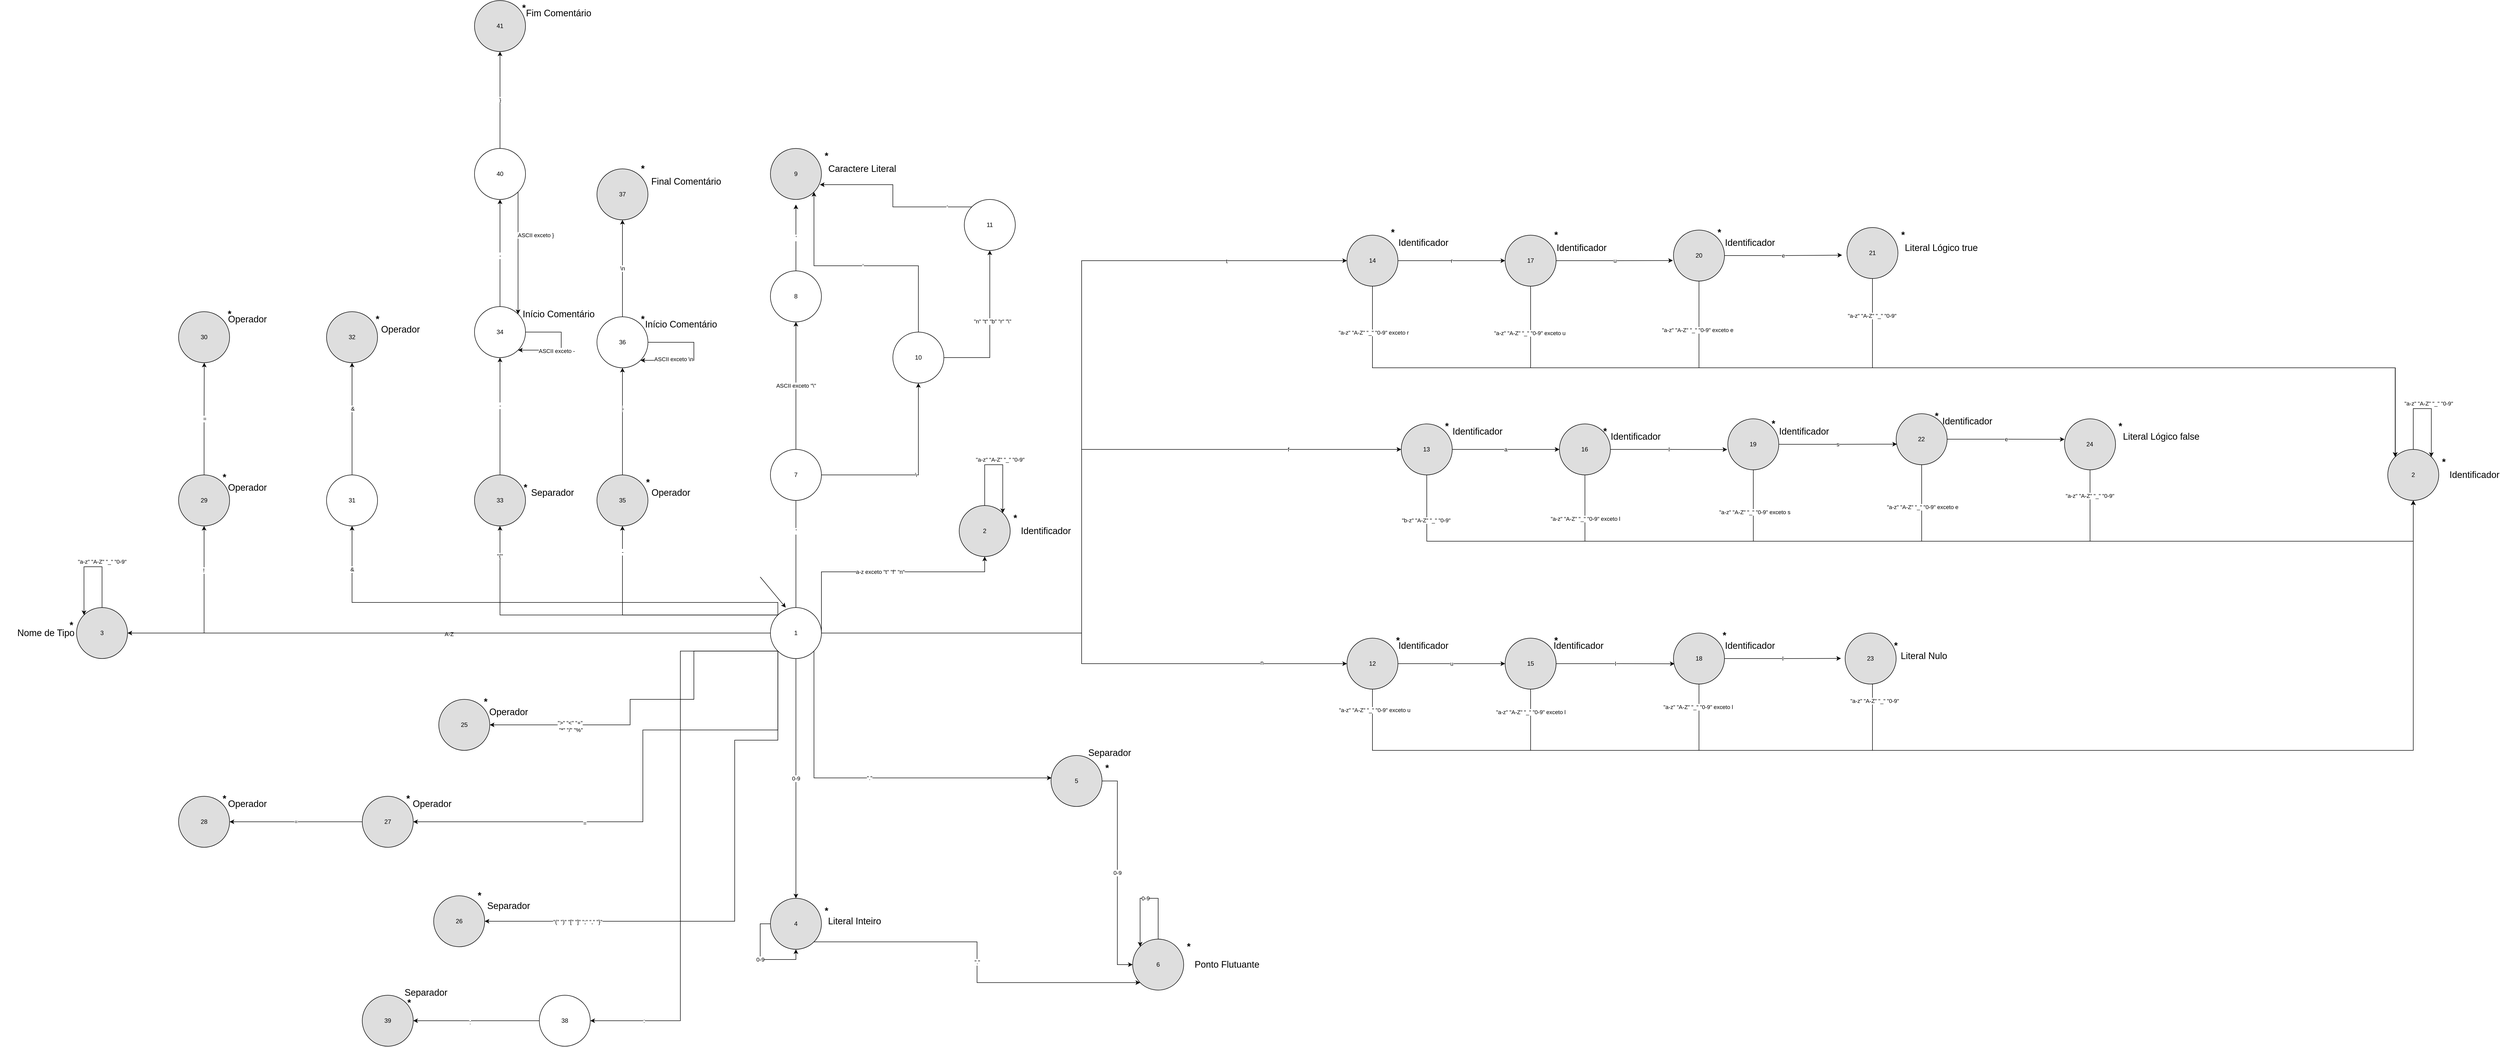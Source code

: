 <mxfile version="18.1.1" type="device"><diagram id="IzSa7ZvdGphUcmSQ-ACy" name="Page-1"><mxGraphModel dx="3081" dy="1656" grid="1" gridSize="10" guides="1" tooltips="1" connect="1" arrows="1" fold="1" page="1" pageScale="1" pageWidth="827" pageHeight="1169" math="0" shadow="0"><root><mxCell id="0"/><mxCell id="1" parent="0"/><mxCell id="1BoEaXsd78EszNBaqgI0-5" value="a-z exceto &quot;t&quot; &quot;f&quot; &quot;n&quot;" style="edgeStyle=orthogonalEdgeStyle;rounded=0;orthogonalLoop=1;jettySize=auto;html=1;exitX=1;exitY=0.5;exitDx=0;exitDy=0;" parent="1" source="1BoEaXsd78EszNBaqgI0-1" target="1BoEaXsd78EszNBaqgI0-3" edge="1"><mxGeometry relative="1" as="geometry"><Array as="points"><mxPoint x="200" y="-20"/><mxPoint x="520" y="-20"/></Array></mxGeometry></mxCell><mxCell id="1BoEaXsd78EszNBaqgI0-10" value="&lt;font style=&quot;font-size: 11px;&quot;&gt;A-Z&lt;/font&gt;" style="edgeStyle=orthogonalEdgeStyle;rounded=0;orthogonalLoop=1;jettySize=auto;html=1;exitX=0;exitY=0.5;exitDx=0;exitDy=0;entryX=1;entryY=0.5;entryDx=0;entryDy=0;fontSize=18;" parent="1" source="1BoEaXsd78EszNBaqgI0-1" target="1BoEaXsd78EszNBaqgI0-9" edge="1"><mxGeometry relative="1" as="geometry"/></mxCell><mxCell id="1BoEaXsd78EszNBaqgI0-17" value="0-9" style="edgeStyle=orthogonalEdgeStyle;rounded=0;orthogonalLoop=1;jettySize=auto;html=1;exitX=0.5;exitY=1;exitDx=0;exitDy=0;entryX=0.5;entryY=0;entryDx=0;entryDy=0;fontSize=11;" parent="1" source="1BoEaXsd78EszNBaqgI0-1" target="1BoEaXsd78EszNBaqgI0-16" edge="1"><mxGeometry relative="1" as="geometry"/></mxCell><mxCell id="1BoEaXsd78EszNBaqgI0-25" value="&quot;.&quot;" style="edgeStyle=orthogonalEdgeStyle;rounded=0;orthogonalLoop=1;jettySize=auto;html=1;exitX=1;exitY=1;exitDx=0;exitDy=0;entryX=0.01;entryY=0.44;entryDx=0;entryDy=0;entryPerimeter=0;fontSize=11;" parent="1" source="1BoEaXsd78EszNBaqgI0-1" target="1BoEaXsd78EszNBaqgI0-22" edge="1"><mxGeometry relative="1" as="geometry"><Array as="points"><mxPoint x="185" y="384"/></Array></mxGeometry></mxCell><mxCell id="1BoEaXsd78EszNBaqgI0-29" value="'" style="edgeStyle=orthogonalEdgeStyle;rounded=0;orthogonalLoop=1;jettySize=auto;html=1;exitX=0.5;exitY=0;exitDx=0;exitDy=0;fontSize=11;" parent="1" source="1BoEaXsd78EszNBaqgI0-1" edge="1"><mxGeometry relative="1" as="geometry"><mxPoint x="150" y="-250" as="targetPoint"/></mxGeometry></mxCell><mxCell id="1BoEaXsd78EszNBaqgI0-57" style="edgeStyle=orthogonalEdgeStyle;rounded=0;orthogonalLoop=1;jettySize=auto;html=1;exitX=1;exitY=0.5;exitDx=0;exitDy=0;entryX=0;entryY=0.5;entryDx=0;entryDy=0;fontSize=11;" parent="1" source="1BoEaXsd78EszNBaqgI0-1" target="1BoEaXsd78EszNBaqgI0-56" edge="1"><mxGeometry relative="1" as="geometry"><Array as="points"><mxPoint x="710" y="100"/><mxPoint x="710" y="-630"/></Array></mxGeometry></mxCell><mxCell id="1BoEaXsd78EszNBaqgI0-63" value="t" style="edgeLabel;html=1;align=center;verticalAlign=middle;resizable=0;points=[];fontSize=11;" parent="1BoEaXsd78EszNBaqgI0-57" vertex="1" connectable="0"><mxGeometry x="0.731" y="-1" relative="1" as="geometry"><mxPoint as="offset"/></mxGeometry></mxCell><mxCell id="1BoEaXsd78EszNBaqgI0-61" style="edgeStyle=orthogonalEdgeStyle;rounded=0;orthogonalLoop=1;jettySize=auto;html=1;exitX=1;exitY=0.5;exitDx=0;exitDy=0;entryX=0;entryY=0.5;entryDx=0;entryDy=0;fontSize=11;" parent="1" source="1BoEaXsd78EszNBaqgI0-1" target="1BoEaXsd78EszNBaqgI0-59" edge="1"><mxGeometry relative="1" as="geometry"><Array as="points"><mxPoint x="710" y="100"/><mxPoint x="710" y="-260"/></Array></mxGeometry></mxCell><mxCell id="1BoEaXsd78EszNBaqgI0-64" value="f" style="edgeLabel;html=1;align=center;verticalAlign=middle;resizable=0;points=[];fontSize=11;" parent="1BoEaXsd78EszNBaqgI0-61" vertex="1" connectable="0"><mxGeometry x="0.704" relative="1" as="geometry"><mxPoint as="offset"/></mxGeometry></mxCell><mxCell id="1BoEaXsd78EszNBaqgI0-62" style="edgeStyle=orthogonalEdgeStyle;rounded=0;orthogonalLoop=1;jettySize=auto;html=1;exitX=1;exitY=0.5;exitDx=0;exitDy=0;entryX=0;entryY=0.5;entryDx=0;entryDy=0;fontSize=11;" parent="1" source="1BoEaXsd78EszNBaqgI0-1" target="1BoEaXsd78EszNBaqgI0-60" edge="1"><mxGeometry relative="1" as="geometry"><Array as="points"><mxPoint x="710" y="100"/><mxPoint x="710" y="160"/></Array></mxGeometry></mxCell><mxCell id="1BoEaXsd78EszNBaqgI0-65" value="n" style="edgeLabel;html=1;align=center;verticalAlign=middle;resizable=0;points=[];fontSize=11;" parent="1BoEaXsd78EszNBaqgI0-62" vertex="1" connectable="0"><mxGeometry x="0.694" y="2" relative="1" as="geometry"><mxPoint as="offset"/></mxGeometry></mxCell><mxCell id="1BoEaXsd78EszNBaqgI0-187" style="edgeStyle=orthogonalEdgeStyle;rounded=0;orthogonalLoop=1;jettySize=auto;html=1;exitX=0;exitY=1;exitDx=0;exitDy=0;entryX=1;entryY=0.5;entryDx=0;entryDy=0;fontSize=11;" parent="1" source="1BoEaXsd78EszNBaqgI0-1" target="1BoEaXsd78EszNBaqgI0-181" edge="1"><mxGeometry relative="1" as="geometry"><Array as="points"><mxPoint x="-50" y="135"/><mxPoint x="-50" y="230"/><mxPoint x="-175" y="230"/><mxPoint x="-175" y="280"/></Array></mxGeometry></mxCell><mxCell id="1BoEaXsd78EszNBaqgI0-192" value="&lt;div&gt;&quot;&amp;gt;&quot; &quot;&amp;lt;&quot; &quot;+&quot;&lt;/div&gt;&lt;div&gt;&amp;nbsp;&quot;*&quot; &quot;/&quot; &quot;%&quot;&lt;/div&gt;" style="edgeLabel;html=1;align=center;verticalAlign=middle;resizable=0;points=[];fontSize=11;" parent="1BoEaXsd78EszNBaqgI0-187" vertex="1" connectable="0"><mxGeometry x="0.558" y="3" relative="1" as="geometry"><mxPoint as="offset"/></mxGeometry></mxCell><mxCell id="1BoEaXsd78EszNBaqgI0-188" style="edgeStyle=orthogonalEdgeStyle;rounded=0;orthogonalLoop=1;jettySize=auto;html=1;exitX=0;exitY=1;exitDx=0;exitDy=0;entryX=1;entryY=0.5;entryDx=0;entryDy=0;fontSize=11;" parent="1" source="1BoEaXsd78EszNBaqgI0-1" target="1BoEaXsd78EszNBaqgI0-186" edge="1"><mxGeometry relative="1" as="geometry"><Array as="points"><mxPoint x="115" y="310"/><mxPoint x="30" y="310"/><mxPoint x="30" y="665"/></Array></mxGeometry></mxCell><mxCell id="1BoEaXsd78EszNBaqgI0-189" value="&lt;div&gt;&quot;(&quot; &quot;)&quot; &quot;[&quot; &quot;]&quot; &quot;;&quot; &quot;,&quot; &quot;}&quot;&lt;/div&gt;" style="edgeLabel;html=1;align=center;verticalAlign=middle;resizable=0;points=[];fontSize=11;" parent="1BoEaXsd78EszNBaqgI0-188" vertex="1" connectable="0"><mxGeometry x="0.667" y="1" relative="1" as="geometry"><mxPoint x="-2" as="offset"/></mxGeometry></mxCell><mxCell id="1BoEaXsd78EszNBaqgI0-196" style="edgeStyle=orthogonalEdgeStyle;rounded=0;orthogonalLoop=1;jettySize=auto;html=1;exitX=0;exitY=1;exitDx=0;exitDy=0;entryX=1;entryY=0.5;entryDx=0;entryDy=0;fontSize=11;" parent="1" source="1BoEaXsd78EszNBaqgI0-1" target="1BoEaXsd78EszNBaqgI0-195" edge="1"><mxGeometry relative="1" as="geometry"><Array as="points"><mxPoint x="115" y="290"/><mxPoint x="-150" y="290"/><mxPoint x="-150" y="470"/></Array></mxGeometry></mxCell><mxCell id="1BoEaXsd78EszNBaqgI0-197" value="=" style="edgeLabel;html=1;align=center;verticalAlign=middle;resizable=0;points=[];fontSize=11;" parent="1BoEaXsd78EszNBaqgI0-196" vertex="1" connectable="0"><mxGeometry x="0.359" y="3" relative="1" as="geometry"><mxPoint as="offset"/></mxGeometry></mxCell><mxCell id="1BoEaXsd78EszNBaqgI0-215" style="edgeStyle=orthogonalEdgeStyle;rounded=0;orthogonalLoop=1;jettySize=auto;html=1;exitX=0;exitY=0;exitDx=0;exitDy=0;fontSize=11;" parent="1" source="1BoEaXsd78EszNBaqgI0-1" target="1BoEaXsd78EszNBaqgI0-214" edge="1"><mxGeometry relative="1" as="geometry"><Array as="points"><mxPoint x="115" y="40"/><mxPoint x="-720" y="40"/></Array></mxGeometry></mxCell><mxCell id="1BoEaXsd78EszNBaqgI0-219" value="&amp;amp;" style="edgeLabel;html=1;align=center;verticalAlign=middle;resizable=0;points=[];fontSize=11;" parent="1BoEaXsd78EszNBaqgI0-215" vertex="1" connectable="0"><mxGeometry x="0.831" relative="1" as="geometry"><mxPoint as="offset"/></mxGeometry></mxCell><mxCell id="1BoEaXsd78EszNBaqgI0-217" style="edgeStyle=orthogonalEdgeStyle;rounded=0;orthogonalLoop=1;jettySize=auto;html=1;exitX=0;exitY=0.5;exitDx=0;exitDy=0;entryX=0.5;entryY=1;entryDx=0;entryDy=0;fontSize=11;" parent="1" source="1BoEaXsd78EszNBaqgI0-1" target="1BoEaXsd78EszNBaqgI0-205" edge="1"><mxGeometry relative="1" as="geometry"/></mxCell><mxCell id="1BoEaXsd78EszNBaqgI0-218" value="!" style="edgeLabel;html=1;align=center;verticalAlign=middle;resizable=0;points=[];fontSize=11;" parent="1BoEaXsd78EszNBaqgI0-217" vertex="1" connectable="0"><mxGeometry x="0.868" y="1" relative="1" as="geometry"><mxPoint as="offset"/></mxGeometry></mxCell><mxCell id="1BoEaXsd78EszNBaqgI0-227" style="edgeStyle=orthogonalEdgeStyle;rounded=0;orthogonalLoop=1;jettySize=auto;html=1;exitX=0;exitY=0;exitDx=0;exitDy=0;entryX=0.5;entryY=1;entryDx=0;entryDy=0;fontSize=11;" parent="1" source="1BoEaXsd78EszNBaqgI0-1" target="1BoEaXsd78EszNBaqgI0-225" edge="1"><mxGeometry relative="1" as="geometry"/></mxCell><mxCell id="1BoEaXsd78EszNBaqgI0-228" value="&quot;{&quot;&amp;nbsp;" style="edgeLabel;html=1;align=center;verticalAlign=middle;resizable=0;points=[];fontSize=11;" parent="1BoEaXsd78EszNBaqgI0-227" vertex="1" connectable="0"><mxGeometry x="0.835" relative="1" as="geometry"><mxPoint x="1" as="offset"/></mxGeometry></mxCell><mxCell id="1BoEaXsd78EszNBaqgI0-238" style="edgeStyle=orthogonalEdgeStyle;rounded=0;orthogonalLoop=1;jettySize=auto;html=1;exitX=0;exitY=0;exitDx=0;exitDy=0;entryX=0.5;entryY=1;entryDx=0;entryDy=0;fontSize=11;" parent="1" source="1BoEaXsd78EszNBaqgI0-1" target="1BoEaXsd78EszNBaqgI0-236" edge="1"><mxGeometry relative="1" as="geometry"/></mxCell><mxCell id="1BoEaXsd78EszNBaqgI0-239" value="-" style="edgeLabel;html=1;align=center;verticalAlign=middle;resizable=0;points=[];fontSize=11;" parent="1BoEaXsd78EszNBaqgI0-238" vertex="1" connectable="0"><mxGeometry x="0.784" y="-1" relative="1" as="geometry"><mxPoint x="-1" y="-1" as="offset"/></mxGeometry></mxCell><mxCell id="tlADPkCro8UYnvpU9jRe-2" style="edgeStyle=orthogonalEdgeStyle;rounded=0;orthogonalLoop=1;jettySize=auto;html=1;exitX=0;exitY=1;exitDx=0;exitDy=0;entryX=1;entryY=0.5;entryDx=0;entryDy=0;" parent="1" source="1BoEaXsd78EszNBaqgI0-1" target="tlADPkCro8UYnvpU9jRe-1" edge="1"><mxGeometry relative="1" as="geometry"/></mxCell><mxCell id="tlADPkCro8UYnvpU9jRe-3" value=":" style="edgeLabel;html=1;align=center;verticalAlign=middle;resizable=0;points=[];" parent="tlADPkCro8UYnvpU9jRe-2" vertex="1" connectable="0"><mxGeometry x="0.808" relative="1" as="geometry"><mxPoint as="offset"/></mxGeometry></mxCell><mxCell id="1BoEaXsd78EszNBaqgI0-1" value="1" style="ellipse;whiteSpace=wrap;html=1;" parent="1" vertex="1"><mxGeometry x="100" y="50" width="100" height="100" as="geometry"/></mxCell><mxCell id="1BoEaXsd78EszNBaqgI0-2" value="" style="endArrow=classic;html=1;rounded=0;" parent="1" edge="1"><mxGeometry width="50" height="50" relative="1" as="geometry"><mxPoint x="80" y="-10" as="sourcePoint"/><mxPoint x="130" y="50" as="targetPoint"/></mxGeometry></mxCell><mxCell id="1BoEaXsd78EszNBaqgI0-6" value="&quot;a-z&quot; &quot;A-Z&quot; &quot;_&quot; &quot;0-9&quot;" style="edgeStyle=orthogonalEdgeStyle;rounded=0;orthogonalLoop=1;jettySize=auto;html=1;exitX=0.5;exitY=0;exitDx=0;exitDy=0;entryX=1;entryY=0;entryDx=0;entryDy=0;" parent="1" source="1BoEaXsd78EszNBaqgI0-3" target="1BoEaXsd78EszNBaqgI0-3" edge="1"><mxGeometry x="0.047" y="10" relative="1" as="geometry"><Array as="points"><mxPoint x="520" y="-230"/><mxPoint x="555" y="-230"/></Array><mxPoint as="offset"/></mxGeometry></mxCell><mxCell id="1BoEaXsd78EszNBaqgI0-3" value="2" style="ellipse;whiteSpace=wrap;html=1;fillColor=#DEDEDE;" parent="1" vertex="1"><mxGeometry x="470" y="-150" width="100" height="100" as="geometry"/></mxCell><mxCell id="1BoEaXsd78EszNBaqgI0-7" value="&lt;b&gt;&lt;font style=&quot;font-size: 18px;&quot;&gt;*&lt;/font&gt;&lt;/b&gt;" style="text;html=1;strokeColor=none;fillColor=none;align=center;verticalAlign=middle;whiteSpace=wrap;rounded=0;" parent="1" vertex="1"><mxGeometry x="550" y="-140" width="60" height="30" as="geometry"/></mxCell><mxCell id="1BoEaXsd78EszNBaqgI0-8" value="Identificador" style="text;html=1;strokeColor=none;fillColor=none;align=center;verticalAlign=middle;whiteSpace=wrap;rounded=0;fontSize=18;" parent="1" vertex="1"><mxGeometry x="610" y="-115" width="60" height="30" as="geometry"/></mxCell><mxCell id="1BoEaXsd78EszNBaqgI0-9" value="3" style="ellipse;whiteSpace=wrap;html=1;fillColor=#DEDEDE;" parent="1" vertex="1"><mxGeometry x="-1260" y="50" width="100" height="100" as="geometry"/></mxCell><mxCell id="1BoEaXsd78EszNBaqgI0-13" value="&quot;a-z&quot; &quot;A-Z&quot; &quot;_&quot; &quot;0-9&quot;" style="edgeStyle=orthogonalEdgeStyle;rounded=0;orthogonalLoop=1;jettySize=auto;html=1;exitX=0.5;exitY=0;exitDx=0;exitDy=0;entryX=0;entryY=0;entryDx=0;entryDy=0;fontSize=11;" parent="1" source="1BoEaXsd78EszNBaqgI0-9" target="1BoEaXsd78EszNBaqgI0-9" edge="1"><mxGeometry x="-0.238" y="-10" relative="1" as="geometry"><Array as="points"><mxPoint x="-1210" y="-30"/><mxPoint x="-1245" y="-30"/></Array><mxPoint as="offset"/></mxGeometry></mxCell><mxCell id="1BoEaXsd78EszNBaqgI0-14" value="&lt;b&gt;&lt;font style=&quot;font-size: 18px;&quot;&gt;*&lt;/font&gt;&lt;/b&gt;" style="text;html=1;strokeColor=none;fillColor=none;align=center;verticalAlign=middle;whiteSpace=wrap;rounded=0;" parent="1" vertex="1"><mxGeometry x="-1300" y="70" width="60" height="30" as="geometry"/></mxCell><mxCell id="1BoEaXsd78EszNBaqgI0-15" value="Nome de Tipo" style="text;html=1;strokeColor=none;fillColor=none;align=center;verticalAlign=middle;whiteSpace=wrap;rounded=0;fontSize=18;" parent="1" vertex="1"><mxGeometry x="-1410" y="80" width="180" height="40" as="geometry"/></mxCell><mxCell id="WsQpAfeXRRCTJmcDUL0W-10" value="&quot;.&quot;" style="edgeStyle=orthogonalEdgeStyle;rounded=0;orthogonalLoop=1;jettySize=auto;html=1;exitX=1;exitY=1;exitDx=0;exitDy=0;entryX=0;entryY=1;entryDx=0;entryDy=0;" edge="1" parent="1" source="1BoEaXsd78EszNBaqgI0-16" target="1BoEaXsd78EszNBaqgI0-26"><mxGeometry relative="1" as="geometry"/></mxCell><mxCell id="1BoEaXsd78EszNBaqgI0-16" value="4" style="ellipse;whiteSpace=wrap;html=1;fillColor=#DEDEDE;" parent="1" vertex="1"><mxGeometry x="100" y="620" width="100" height="100" as="geometry"/></mxCell><mxCell id="1BoEaXsd78EszNBaqgI0-18" value="0-9" style="edgeStyle=orthogonalEdgeStyle;rounded=0;orthogonalLoop=1;jettySize=auto;html=1;exitX=0;exitY=0.5;exitDx=0;exitDy=0;fontSize=11;" parent="1" source="1BoEaXsd78EszNBaqgI0-16" target="1BoEaXsd78EszNBaqgI0-16" edge="1"><mxGeometry relative="1" as="geometry"/></mxCell><mxCell id="1BoEaXsd78EszNBaqgI0-19" value="&lt;b&gt;&lt;font style=&quot;font-size: 18px;&quot;&gt;*&lt;/font&gt;&lt;/b&gt;" style="text;html=1;strokeColor=none;fillColor=none;align=center;verticalAlign=middle;whiteSpace=wrap;rounded=0;" parent="1" vertex="1"><mxGeometry x="180" y="630" width="60" height="30" as="geometry"/></mxCell><mxCell id="1BoEaXsd78EszNBaqgI0-20" value="Literal Inteiro" style="text;html=1;strokeColor=none;fillColor=none;align=center;verticalAlign=middle;whiteSpace=wrap;rounded=0;fontSize=18;" parent="1" vertex="1"><mxGeometry x="190" y="650" width="150" height="30" as="geometry"/></mxCell><mxCell id="1BoEaXsd78EszNBaqgI0-27" value="0-9" style="edgeStyle=orthogonalEdgeStyle;rounded=0;orthogonalLoop=1;jettySize=auto;html=1;exitX=1;exitY=0.5;exitDx=0;exitDy=0;entryX=0;entryY=0.5;entryDx=0;entryDy=0;fontSize=11;" parent="1" source="1BoEaXsd78EszNBaqgI0-22" target="1BoEaXsd78EszNBaqgI0-26" edge="1"><mxGeometry relative="1" as="geometry"/></mxCell><mxCell id="1BoEaXsd78EszNBaqgI0-22" value="5" style="ellipse;whiteSpace=wrap;html=1;fillColor=#dedede;" parent="1" vertex="1"><mxGeometry x="650" y="340" width="100" height="100" as="geometry"/></mxCell><mxCell id="1BoEaXsd78EszNBaqgI0-23" value="Ponto Flutuante" style="text;html=1;strokeColor=none;fillColor=none;align=center;verticalAlign=middle;whiteSpace=wrap;rounded=0;fontSize=18;" parent="1" vertex="1"><mxGeometry x="920" y="734.95" width="150" height="30" as="geometry"/></mxCell><mxCell id="1BoEaXsd78EszNBaqgI0-24" value="&lt;b&gt;&lt;font style=&quot;font-size: 18px;&quot;&gt;*&lt;/font&gt;&lt;/b&gt;" style="text;html=1;strokeColor=none;fillColor=none;align=center;verticalAlign=middle;whiteSpace=wrap;rounded=0;" parent="1" vertex="1"><mxGeometry x="890" y="699.95" width="60" height="30" as="geometry"/></mxCell><mxCell id="1BoEaXsd78EszNBaqgI0-26" value="6" style="ellipse;whiteSpace=wrap;html=1;fillColor=#dedede;" parent="1" vertex="1"><mxGeometry x="810" y="699.95" width="100" height="100" as="geometry"/></mxCell><mxCell id="1BoEaXsd78EszNBaqgI0-28" value="0-9" style="edgeStyle=orthogonalEdgeStyle;rounded=0;orthogonalLoop=1;jettySize=auto;html=1;exitX=0.5;exitY=0;exitDx=0;exitDy=0;entryX=0;entryY=0;entryDx=0;entryDy=0;fontSize=11;" parent="1" source="1BoEaXsd78EszNBaqgI0-26" target="1BoEaXsd78EszNBaqgI0-26" edge="1"><mxGeometry relative="1" as="geometry"><Array as="points"><mxPoint x="860" y="619.95"/><mxPoint x="825" y="619.95"/></Array></mxGeometry></mxCell><mxCell id="1BoEaXsd78EszNBaqgI0-34" value="ASCII exceto &quot;\&quot;" style="edgeStyle=orthogonalEdgeStyle;rounded=0;orthogonalLoop=1;jettySize=auto;html=1;exitX=0.5;exitY=0;exitDx=0;exitDy=0;entryX=0.5;entryY=1;entryDx=0;entryDy=0;fontSize=11;" parent="1" source="1BoEaXsd78EszNBaqgI0-30" target="1BoEaXsd78EszNBaqgI0-33" edge="1"><mxGeometry relative="1" as="geometry"/></mxCell><mxCell id="1BoEaXsd78EszNBaqgI0-43" value="\" style="edgeStyle=orthogonalEdgeStyle;rounded=0;orthogonalLoop=1;jettySize=auto;html=1;exitX=1;exitY=0.5;exitDx=0;exitDy=0;entryX=0.5;entryY=1;entryDx=0;entryDy=0;fontSize=11;" parent="1" source="1BoEaXsd78EszNBaqgI0-30" target="1BoEaXsd78EszNBaqgI0-42" edge="1"><mxGeometry relative="1" as="geometry"/></mxCell><mxCell id="1BoEaXsd78EszNBaqgI0-30" value="7" style="ellipse;whiteSpace=wrap;html=1;" parent="1" vertex="1"><mxGeometry x="100" y="-260" width="100" height="100" as="geometry"/></mxCell><mxCell id="1BoEaXsd78EszNBaqgI0-35" value="'" style="edgeStyle=orthogonalEdgeStyle;rounded=0;orthogonalLoop=1;jettySize=auto;html=1;exitX=0.5;exitY=0;exitDx=0;exitDy=0;fontSize=11;" parent="1" source="1BoEaXsd78EszNBaqgI0-33" edge="1"><mxGeometry relative="1" as="geometry"><mxPoint x="150" y="-740" as="targetPoint"/></mxGeometry></mxCell><mxCell id="1BoEaXsd78EszNBaqgI0-33" value="8" style="ellipse;whiteSpace=wrap;html=1;" parent="1" vertex="1"><mxGeometry x="100" y="-610" width="100" height="100" as="geometry"/></mxCell><mxCell id="1BoEaXsd78EszNBaqgI0-36" value="9" style="ellipse;whiteSpace=wrap;html=1;fillColor=#dedede;" parent="1" vertex="1"><mxGeometry x="100" y="-850" width="100" height="100" as="geometry"/></mxCell><mxCell id="1BoEaXsd78EszNBaqgI0-39" value="Caractere Literal" style="text;html=1;strokeColor=none;fillColor=none;align=center;verticalAlign=middle;whiteSpace=wrap;rounded=0;fontSize=18;" parent="1" vertex="1"><mxGeometry x="190" y="-830" width="180" height="40" as="geometry"/></mxCell><mxCell id="1BoEaXsd78EszNBaqgI0-40" value="&lt;b&gt;&lt;font style=&quot;font-size: 18px;&quot;&gt;*&lt;/font&gt;&lt;/b&gt;" style="text;html=1;strokeColor=none;fillColor=none;align=center;verticalAlign=middle;whiteSpace=wrap;rounded=0;" parent="1" vertex="1"><mxGeometry x="180" y="-850" width="60" height="30" as="geometry"/></mxCell><mxCell id="1BoEaXsd78EszNBaqgI0-44" value="'" style="edgeStyle=orthogonalEdgeStyle;rounded=0;orthogonalLoop=1;jettySize=auto;html=1;exitX=0.5;exitY=0;exitDx=0;exitDy=0;entryX=1;entryY=1;entryDx=0;entryDy=0;fontSize=11;" parent="1" source="1BoEaXsd78EszNBaqgI0-42" target="1BoEaXsd78EszNBaqgI0-36" edge="1"><mxGeometry relative="1" as="geometry"/></mxCell><mxCell id="1BoEaXsd78EszNBaqgI0-49" style="edgeStyle=orthogonalEdgeStyle;rounded=0;orthogonalLoop=1;jettySize=auto;html=1;exitX=1;exitY=0.5;exitDx=0;exitDy=0;entryX=0.5;entryY=1;entryDx=0;entryDy=0;fontSize=11;" parent="1" source="1BoEaXsd78EszNBaqgI0-42" target="1BoEaXsd78EszNBaqgI0-48" edge="1"><mxGeometry relative="1" as="geometry"/></mxCell><mxCell id="1BoEaXsd78EszNBaqgI0-50" value="&quot;n&quot; &quot;t&quot; &quot;b&quot; &quot;r&quot; &quot;\&quot;" style="edgeLabel;html=1;align=center;verticalAlign=middle;resizable=0;points=[];fontSize=11;" parent="1BoEaXsd78EszNBaqgI0-49" vertex="1" connectable="0"><mxGeometry x="0.073" y="-5" relative="1" as="geometry"><mxPoint as="offset"/></mxGeometry></mxCell><mxCell id="1BoEaXsd78EszNBaqgI0-42" value="10" style="ellipse;whiteSpace=wrap;html=1;" parent="1" vertex="1"><mxGeometry x="340" y="-490" width="100" height="100" as="geometry"/></mxCell><mxCell id="1BoEaXsd78EszNBaqgI0-51" style="edgeStyle=orthogonalEdgeStyle;rounded=0;orthogonalLoop=1;jettySize=auto;html=1;exitX=0;exitY=0;exitDx=0;exitDy=0;entryX=0.97;entryY=0.71;entryDx=0;entryDy=0;entryPerimeter=0;fontSize=11;" parent="1" source="1BoEaXsd78EszNBaqgI0-48" target="1BoEaXsd78EszNBaqgI0-36" edge="1"><mxGeometry relative="1" as="geometry"/></mxCell><mxCell id="1BoEaXsd78EszNBaqgI0-55" value="'" style="edgeLabel;html=1;align=center;verticalAlign=middle;resizable=0;points=[];fontSize=11;" parent="1BoEaXsd78EszNBaqgI0-51" vertex="1" connectable="0"><mxGeometry x="-0.715" relative="1" as="geometry"><mxPoint as="offset"/></mxGeometry></mxCell><mxCell id="1BoEaXsd78EszNBaqgI0-48" value="11" style="ellipse;whiteSpace=wrap;html=1;" parent="1" vertex="1"><mxGeometry x="480" y="-750" width="100" height="100" as="geometry"/></mxCell><mxCell id="1BoEaXsd78EszNBaqgI0-133" value="r" style="edgeStyle=orthogonalEdgeStyle;rounded=0;orthogonalLoop=1;jettySize=auto;html=1;exitX=1;exitY=0.5;exitDx=0;exitDy=0;entryX=0;entryY=0.5;entryDx=0;entryDy=0;fontSize=11;" parent="1" source="1BoEaXsd78EszNBaqgI0-56" target="1BoEaXsd78EszNBaqgI0-106" edge="1"><mxGeometry relative="1" as="geometry"/></mxCell><mxCell id="1BoEaXsd78EszNBaqgI0-152" style="edgeStyle=orthogonalEdgeStyle;rounded=0;orthogonalLoop=1;jettySize=auto;html=1;exitX=0.5;exitY=1;exitDx=0;exitDy=0;entryX=0;entryY=0;entryDx=0;entryDy=0;fontSize=11;" parent="1" source="1BoEaXsd78EszNBaqgI0-56" target="1BoEaXsd78EszNBaqgI0-149" edge="1"><mxGeometry relative="1" as="geometry"/></mxCell><mxCell id="1BoEaXsd78EszNBaqgI0-167" value="&quot;a-z&quot; &quot;A-Z&quot; &quot;_&quot; &quot;0-9&quot; exceto r" style="edgeLabel;html=1;align=center;verticalAlign=middle;resizable=0;points=[];fontSize=11;" parent="1BoEaXsd78EszNBaqgI0-152" vertex="1" connectable="0"><mxGeometry x="-0.922" y="2" relative="1" as="geometry"><mxPoint as="offset"/></mxGeometry></mxCell><mxCell id="1BoEaXsd78EszNBaqgI0-56" value="14" style="ellipse;whiteSpace=wrap;html=1;fillColor=#dedede;" parent="1" vertex="1"><mxGeometry x="1230" y="-680" width="100" height="100" as="geometry"/></mxCell><mxCell id="1BoEaXsd78EszNBaqgI0-136" value="a" style="edgeStyle=orthogonalEdgeStyle;rounded=0;orthogonalLoop=1;jettySize=auto;html=1;exitX=1;exitY=0.5;exitDx=0;exitDy=0;entryX=0;entryY=0.5;entryDx=0;entryDy=0;fontSize=11;" parent="1" source="1BoEaXsd78EszNBaqgI0-59" target="1BoEaXsd78EszNBaqgI0-107" edge="1"><mxGeometry relative="1" as="geometry"/></mxCell><mxCell id="1BoEaXsd78EszNBaqgI0-156" style="edgeStyle=orthogonalEdgeStyle;rounded=0;orthogonalLoop=1;jettySize=auto;html=1;exitX=0.5;exitY=1;exitDx=0;exitDy=0;entryX=0.5;entryY=1;entryDx=0;entryDy=0;fontSize=11;" parent="1" source="1BoEaXsd78EszNBaqgI0-59" target="1BoEaXsd78EszNBaqgI0-149" edge="1"><mxGeometry relative="1" as="geometry"><Array as="points"><mxPoint x="1387" y="-80"/><mxPoint x="3320" y="-80"/></Array></mxGeometry></mxCell><mxCell id="1BoEaXsd78EszNBaqgI0-162" value="&quot;b-z&quot; &quot;A-Z&quot; &quot;_&quot; &quot;0-9&quot;" style="edgeLabel;html=1;align=center;verticalAlign=middle;resizable=0;points=[];fontSize=11;" parent="1BoEaXsd78EszNBaqgI0-156" vertex="1" connectable="0"><mxGeometry x="-0.917" y="-2" relative="1" as="geometry"><mxPoint as="offset"/></mxGeometry></mxCell><mxCell id="1BoEaXsd78EszNBaqgI0-59" value="13" style="ellipse;whiteSpace=wrap;html=1;fillColor=#dedede;" parent="1" vertex="1"><mxGeometry x="1336.45" y="-310" width="100" height="100" as="geometry"/></mxCell><mxCell id="1BoEaXsd78EszNBaqgI0-143" value="u" style="edgeStyle=orthogonalEdgeStyle;rounded=0;orthogonalLoop=1;jettySize=auto;html=1;exitX=1;exitY=0.5;exitDx=0;exitDy=0;entryX=0;entryY=0.5;entryDx=0;entryDy=0;fontSize=11;" parent="1" source="1BoEaXsd78EszNBaqgI0-60" target="1BoEaXsd78EszNBaqgI0-108" edge="1"><mxGeometry relative="1" as="geometry"/></mxCell><mxCell id="1BoEaXsd78EszNBaqgI0-176" style="edgeStyle=orthogonalEdgeStyle;rounded=0;orthogonalLoop=1;jettySize=auto;html=1;exitX=0.5;exitY=1;exitDx=0;exitDy=0;entryX=0.5;entryY=1;entryDx=0;entryDy=0;fontSize=11;" parent="1" source="1BoEaXsd78EszNBaqgI0-60" target="1BoEaXsd78EszNBaqgI0-149" edge="1"><mxGeometry relative="1" as="geometry"><Array as="points"><mxPoint x="1280" y="330"/><mxPoint x="3320" y="330"/></Array></mxGeometry></mxCell><mxCell id="1BoEaXsd78EszNBaqgI0-177" value="&quot;a-z&quot; &quot;A-Z&quot; &quot;_&quot; &quot;0-9&quot; exceto u" style="edgeLabel;html=1;align=center;verticalAlign=middle;resizable=0;points=[];fontSize=11;" parent="1BoEaXsd78EszNBaqgI0-176" vertex="1" connectable="0"><mxGeometry x="-0.969" y="4" relative="1" as="geometry"><mxPoint as="offset"/></mxGeometry></mxCell><mxCell id="1BoEaXsd78EszNBaqgI0-60" value="12" style="ellipse;whiteSpace=wrap;html=1;fillColor=#dedede;" parent="1" vertex="1"><mxGeometry x="1230" y="110" width="100" height="100" as="geometry"/></mxCell><mxCell id="1BoEaXsd78EszNBaqgI0-155" style="edgeStyle=orthogonalEdgeStyle;rounded=0;orthogonalLoop=1;jettySize=auto;html=1;exitX=0.5;exitY=1;exitDx=0;exitDy=0;entryX=0;entryY=0;entryDx=0;entryDy=0;fontSize=11;" parent="1" source="1BoEaXsd78EszNBaqgI0-91" target="1BoEaXsd78EszNBaqgI0-149" edge="1"><mxGeometry relative="1" as="geometry"><Array as="points"><mxPoint x="2260" y="-420"/><mxPoint x="3285" y="-420"/></Array></mxGeometry></mxCell><mxCell id="1BoEaXsd78EszNBaqgI0-170" value="&quot;a-z&quot; &quot;A-Z&quot; &quot;_&quot; &quot;0-9&quot;" style="edgeLabel;html=1;align=center;verticalAlign=middle;resizable=0;points=[];fontSize=11;" parent="1BoEaXsd78EszNBaqgI0-155" vertex="1" connectable="0"><mxGeometry x="-0.893" y="-1" relative="1" as="geometry"><mxPoint y="-1" as="offset"/></mxGeometry></mxCell><mxCell id="1BoEaXsd78EszNBaqgI0-91" value="21" style="ellipse;whiteSpace=wrap;html=1;fillColor=#dedede;" parent="1" vertex="1"><mxGeometry x="2210" y="-695" width="100" height="100" as="geometry"/></mxCell><mxCell id="1BoEaXsd78EszNBaqgI0-161" style="edgeStyle=orthogonalEdgeStyle;rounded=0;orthogonalLoop=1;jettySize=auto;html=1;exitX=0.5;exitY=1;exitDx=0;exitDy=0;entryX=0.5;entryY=1;entryDx=0;entryDy=0;fontSize=11;" parent="1" source="1BoEaXsd78EszNBaqgI0-92" target="1BoEaXsd78EszNBaqgI0-149" edge="1"><mxGeometry relative="1" as="geometry"><Array as="points"><mxPoint x="2687" y="-80"/><mxPoint x="3320" y="-80"/></Array></mxGeometry></mxCell><mxCell id="1BoEaXsd78EszNBaqgI0-166" value="&quot;a-z&quot; &quot;A-Z&quot; &quot;_&quot; &quot;0-9&quot;" style="edgeLabel;html=1;align=center;verticalAlign=middle;resizable=0;points=[];fontSize=11;" parent="1BoEaXsd78EszNBaqgI0-161" vertex="1" connectable="0"><mxGeometry x="-0.881" y="-1" relative="1" as="geometry"><mxPoint as="offset"/></mxGeometry></mxCell><mxCell id="1BoEaXsd78EszNBaqgI0-92" value="24" style="ellipse;whiteSpace=wrap;html=1;fillColor=#dedede;" parent="1" vertex="1"><mxGeometry x="2636.45" y="-320" width="100" height="100" as="geometry"/></mxCell><mxCell id="1BoEaXsd78EszNBaqgI0-172" style="edgeStyle=orthogonalEdgeStyle;rounded=0;orthogonalLoop=1;jettySize=auto;html=1;exitX=0.5;exitY=1;exitDx=0;exitDy=0;entryX=0.5;entryY=1;entryDx=0;entryDy=0;fontSize=11;" parent="1" source="1BoEaXsd78EszNBaqgI0-93" target="1BoEaXsd78EszNBaqgI0-149" edge="1"><mxGeometry relative="1" as="geometry"><Array as="points"><mxPoint x="2260" y="200"/><mxPoint x="2260" y="330"/><mxPoint x="3320" y="330"/></Array></mxGeometry></mxCell><mxCell id="1BoEaXsd78EszNBaqgI0-180" value="&quot;a-z&quot; &quot;A-Z&quot; &quot;_&quot; &quot;0-9&quot;" style="edgeLabel;html=1;align=center;verticalAlign=middle;resizable=0;points=[];fontSize=11;" parent="1BoEaXsd78EszNBaqgI0-172" vertex="1" connectable="0"><mxGeometry x="-0.957" y="3" relative="1" as="geometry"><mxPoint x="1" as="offset"/></mxGeometry></mxCell><mxCell id="1BoEaXsd78EszNBaqgI0-93" value="23" style="ellipse;whiteSpace=wrap;html=1;fillColor=#dedede;" parent="1" vertex="1"><mxGeometry x="2206.45" y="100" width="100" height="100" as="geometry"/></mxCell><mxCell id="1BoEaXsd78EszNBaqgI0-94" value="Literal Nulo" style="text;html=1;strokeColor=none;fillColor=none;align=center;verticalAlign=middle;whiteSpace=wrap;rounded=0;fontSize=18;" parent="1" vertex="1"><mxGeometry x="2286.45" y="130" width="150" height="30" as="geometry"/></mxCell><mxCell id="1BoEaXsd78EszNBaqgI0-95" value="Literal Lógico false" style="text;html=1;strokeColor=none;fillColor=none;align=center;verticalAlign=middle;whiteSpace=wrap;rounded=0;fontSize=18;" parent="1" vertex="1"><mxGeometry x="2706.45" y="-300" width="240" height="30" as="geometry"/></mxCell><mxCell id="1BoEaXsd78EszNBaqgI0-96" value="Literal Lógico true" style="text;html=1;strokeColor=none;fillColor=none;align=center;verticalAlign=middle;whiteSpace=wrap;rounded=0;fontSize=18;" parent="1" vertex="1"><mxGeometry x="2320" y="-670" width="150" height="30" as="geometry"/></mxCell><mxCell id="1BoEaXsd78EszNBaqgI0-97" value="&lt;b&gt;&lt;font style=&quot;font-size: 18px;&quot;&gt;*&lt;/font&gt;&lt;/b&gt;" style="text;html=1;strokeColor=none;fillColor=none;align=center;verticalAlign=middle;whiteSpace=wrap;rounded=0;" parent="1" vertex="1"><mxGeometry x="2276.45" y="110" width="60" height="30" as="geometry"/></mxCell><mxCell id="1BoEaXsd78EszNBaqgI0-98" value="&lt;b&gt;&lt;font style=&quot;font-size: 18px;&quot;&gt;*&lt;/font&gt;&lt;/b&gt;" style="text;html=1;strokeColor=none;fillColor=none;align=center;verticalAlign=middle;whiteSpace=wrap;rounded=0;" parent="1" vertex="1"><mxGeometry x="2716.45" y="-320" width="60" height="30" as="geometry"/></mxCell><mxCell id="1BoEaXsd78EszNBaqgI0-99" value="&lt;b&gt;&lt;font style=&quot;font-size: 18px;&quot;&gt;*&lt;/font&gt;&lt;/b&gt;" style="text;html=1;strokeColor=none;fillColor=none;align=center;verticalAlign=middle;whiteSpace=wrap;rounded=0;" parent="1" vertex="1"><mxGeometry x="2290" y="-695" width="60" height="30" as="geometry"/></mxCell><mxCell id="1BoEaXsd78EszNBaqgI0-100" value="Identificador" style="text;html=1;strokeColor=none;fillColor=none;align=center;verticalAlign=middle;whiteSpace=wrap;rounded=0;fontSize=18;" parent="1" vertex="1"><mxGeometry x="1350" y="-680" width="60" height="30" as="geometry"/></mxCell><mxCell id="1BoEaXsd78EszNBaqgI0-101" value="Identificador" style="text;html=1;strokeColor=none;fillColor=none;align=center;verticalAlign=middle;whiteSpace=wrap;rounded=0;fontSize=18;" parent="1" vertex="1"><mxGeometry x="1456.45" y="-310" width="60" height="30" as="geometry"/></mxCell><mxCell id="1BoEaXsd78EszNBaqgI0-102" value="Identificador" style="text;html=1;strokeColor=none;fillColor=none;align=center;verticalAlign=middle;whiteSpace=wrap;rounded=0;fontSize=18;" parent="1" vertex="1"><mxGeometry x="1350" y="110" width="60" height="30" as="geometry"/></mxCell><mxCell id="1BoEaXsd78EszNBaqgI0-103" value="&lt;b&gt;&lt;font style=&quot;font-size: 18px;&quot;&gt;*&lt;/font&gt;&lt;/b&gt;" style="text;html=1;strokeColor=none;fillColor=none;align=center;verticalAlign=middle;whiteSpace=wrap;rounded=0;" parent="1" vertex="1"><mxGeometry x="1290" y="-700" width="60" height="30" as="geometry"/></mxCell><mxCell id="1BoEaXsd78EszNBaqgI0-104" value="&lt;b&gt;&lt;font style=&quot;font-size: 18px;&quot;&gt;*&lt;/font&gt;&lt;/b&gt;" style="text;html=1;strokeColor=none;fillColor=none;align=center;verticalAlign=middle;whiteSpace=wrap;rounded=0;" parent="1" vertex="1"><mxGeometry x="1396.45" y="-320" width="60" height="30" as="geometry"/></mxCell><mxCell id="1BoEaXsd78EszNBaqgI0-105" value="&lt;b&gt;&lt;font style=&quot;font-size: 18px;&quot;&gt;*&lt;/font&gt;&lt;/b&gt;" style="text;html=1;strokeColor=none;fillColor=none;align=center;verticalAlign=middle;whiteSpace=wrap;rounded=0;" parent="1" vertex="1"><mxGeometry x="1300" y="100" width="60" height="30" as="geometry"/></mxCell><mxCell id="1BoEaXsd78EszNBaqgI0-134" value="u" style="edgeStyle=orthogonalEdgeStyle;rounded=0;orthogonalLoop=1;jettySize=auto;html=1;exitX=1;exitY=0.5;exitDx=0;exitDy=0;entryX=-0.011;entryY=0.597;entryDx=0;entryDy=0;entryPerimeter=0;fontSize=11;" parent="1" source="1BoEaXsd78EszNBaqgI0-106" target="1BoEaXsd78EszNBaqgI0-115" edge="1"><mxGeometry relative="1" as="geometry"/></mxCell><mxCell id="1BoEaXsd78EszNBaqgI0-153" style="edgeStyle=orthogonalEdgeStyle;rounded=0;orthogonalLoop=1;jettySize=auto;html=1;exitX=0.5;exitY=1;exitDx=0;exitDy=0;entryX=0;entryY=0;entryDx=0;entryDy=0;fontSize=11;" parent="1" source="1BoEaXsd78EszNBaqgI0-106" target="1BoEaXsd78EszNBaqgI0-149" edge="1"><mxGeometry relative="1" as="geometry"/></mxCell><mxCell id="1BoEaXsd78EszNBaqgI0-168" value="&quot;a-z&quot; &quot;A-Z&quot; &quot;_&quot; &quot;0-9&quot; exceto u" style="edgeLabel;html=1;align=center;verticalAlign=middle;resizable=0;points=[];fontSize=11;" parent="1BoEaXsd78EszNBaqgI0-153" vertex="1" connectable="0"><mxGeometry x="-0.91" y="-2" relative="1" as="geometry"><mxPoint as="offset"/></mxGeometry></mxCell><mxCell id="1BoEaXsd78EszNBaqgI0-106" value="17" style="ellipse;whiteSpace=wrap;html=1;fillColor=#dedede;" parent="1" vertex="1"><mxGeometry x="1540" y="-680" width="100" height="100" as="geometry"/></mxCell><mxCell id="1BoEaXsd78EszNBaqgI0-140" value="l" style="edgeStyle=orthogonalEdgeStyle;rounded=0;orthogonalLoop=1;jettySize=auto;html=1;exitX=1;exitY=0.5;exitDx=0;exitDy=0;entryX=-0.011;entryY=0.603;entryDx=0;entryDy=0;entryPerimeter=0;fontSize=11;" parent="1" source="1BoEaXsd78EszNBaqgI0-107" target="1BoEaXsd78EszNBaqgI0-116" edge="1"><mxGeometry relative="1" as="geometry"/></mxCell><mxCell id="1BoEaXsd78EszNBaqgI0-158" style="edgeStyle=orthogonalEdgeStyle;rounded=0;orthogonalLoop=1;jettySize=auto;html=1;exitX=0.5;exitY=1;exitDx=0;exitDy=0;entryX=0.5;entryY=1;entryDx=0;entryDy=0;fontSize=11;" parent="1" source="1BoEaXsd78EszNBaqgI0-107" target="1BoEaXsd78EszNBaqgI0-149" edge="1"><mxGeometry relative="1" as="geometry"><Array as="points"><mxPoint x="1697" y="-80"/><mxPoint x="3320" y="-80"/></Array></mxGeometry></mxCell><mxCell id="1BoEaXsd78EszNBaqgI0-163" value="&quot;a-z&quot; &quot;A-Z&quot; &quot;_&quot; &quot;0-9&quot; exceto l" style="edgeLabel;html=1;align=center;verticalAlign=middle;resizable=0;points=[];fontSize=11;" parent="1BoEaXsd78EszNBaqgI0-158" vertex="1" connectable="0"><mxGeometry x="-0.906" relative="1" as="geometry"><mxPoint as="offset"/></mxGeometry></mxCell><mxCell id="1BoEaXsd78EszNBaqgI0-107" value="16" style="ellipse;whiteSpace=wrap;html=1;fillColor=#dedede;" parent="1" vertex="1"><mxGeometry x="1646.45" y="-310" width="100" height="100" as="geometry"/></mxCell><mxCell id="1BoEaXsd78EszNBaqgI0-144" value="l" style="edgeStyle=orthogonalEdgeStyle;rounded=0;orthogonalLoop=1;jettySize=auto;html=1;exitX=1;exitY=0.5;exitDx=0;exitDy=0;entryX=0.021;entryY=0.603;entryDx=0;entryDy=0;entryPerimeter=0;fontSize=11;" parent="1" source="1BoEaXsd78EszNBaqgI0-108" target="1BoEaXsd78EszNBaqgI0-117" edge="1"><mxGeometry relative="1" as="geometry"/></mxCell><mxCell id="1BoEaXsd78EszNBaqgI0-175" style="edgeStyle=orthogonalEdgeStyle;rounded=0;orthogonalLoop=1;jettySize=auto;html=1;exitX=0.5;exitY=1;exitDx=0;exitDy=0;entryX=0.5;entryY=1;entryDx=0;entryDy=0;fontSize=11;" parent="1" source="1BoEaXsd78EszNBaqgI0-108" target="1BoEaXsd78EszNBaqgI0-149" edge="1"><mxGeometry relative="1" as="geometry"><Array as="points"><mxPoint x="1590" y="330"/><mxPoint x="3320" y="330"/></Array></mxGeometry></mxCell><mxCell id="1BoEaXsd78EszNBaqgI0-178" value="&quot;a-z&quot; &quot;A-Z&quot; &quot;_&quot; &quot;0-9&quot; exceto l" style="edgeLabel;html=1;align=center;verticalAlign=middle;resizable=0;points=[];fontSize=11;" parent="1BoEaXsd78EszNBaqgI0-175" vertex="1" connectable="0"><mxGeometry x="-0.962" relative="1" as="geometry"><mxPoint as="offset"/></mxGeometry></mxCell><mxCell id="1BoEaXsd78EszNBaqgI0-108" value="15" style="ellipse;whiteSpace=wrap;html=1;fillColor=#dedede;" parent="1" vertex="1"><mxGeometry x="1540" y="110" width="100" height="100" as="geometry"/></mxCell><mxCell id="1BoEaXsd78EszNBaqgI0-109" value="Identificador" style="text;html=1;strokeColor=none;fillColor=none;align=center;verticalAlign=middle;whiteSpace=wrap;rounded=0;fontSize=18;" parent="1" vertex="1"><mxGeometry x="1660" y="-670" width="60" height="30" as="geometry"/></mxCell><mxCell id="1BoEaXsd78EszNBaqgI0-110" value="Identificador" style="text;html=1;strokeColor=none;fillColor=none;align=center;verticalAlign=middle;whiteSpace=wrap;rounded=0;fontSize=18;" parent="1" vertex="1"><mxGeometry x="1766.45" y="-300" width="60" height="30" as="geometry"/></mxCell><mxCell id="1BoEaXsd78EszNBaqgI0-111" value="Identificador" style="text;html=1;strokeColor=none;fillColor=none;align=center;verticalAlign=middle;whiteSpace=wrap;rounded=0;fontSize=18;" parent="1" vertex="1"><mxGeometry x="1654" y="110" width="60" height="30" as="geometry"/></mxCell><mxCell id="1BoEaXsd78EszNBaqgI0-112" value="&lt;b&gt;&lt;font style=&quot;font-size: 18px;&quot;&gt;*&lt;/font&gt;&lt;/b&gt;" style="text;html=1;strokeColor=none;fillColor=none;align=center;verticalAlign=middle;whiteSpace=wrap;rounded=0;" parent="1" vertex="1"><mxGeometry x="1610" y="-695" width="60" height="30" as="geometry"/></mxCell><mxCell id="1BoEaXsd78EszNBaqgI0-113" value="&lt;b&gt;&lt;font style=&quot;font-size: 18px;&quot;&gt;*&lt;/font&gt;&lt;/b&gt;" style="text;html=1;strokeColor=none;fillColor=none;align=center;verticalAlign=middle;whiteSpace=wrap;rounded=0;" parent="1" vertex="1"><mxGeometry x="1706.45" y="-310" width="60" height="30" as="geometry"/></mxCell><mxCell id="1BoEaXsd78EszNBaqgI0-114" value="&lt;b&gt;&lt;font style=&quot;font-size: 18px;&quot;&gt;*&lt;/font&gt;&lt;/b&gt;" style="text;html=1;strokeColor=none;fillColor=none;align=center;verticalAlign=middle;whiteSpace=wrap;rounded=0;" parent="1" vertex="1"><mxGeometry x="1610" y="100" width="60" height="30" as="geometry"/></mxCell><mxCell id="1BoEaXsd78EszNBaqgI0-135" value="e" style="edgeStyle=orthogonalEdgeStyle;rounded=0;orthogonalLoop=1;jettySize=auto;html=1;exitX=1;exitY=0.5;exitDx=0;exitDy=0;entryX=0.005;entryY=0.592;entryDx=0;entryDy=0;entryPerimeter=0;fontSize=11;" parent="1" source="1BoEaXsd78EszNBaqgI0-115" edge="1"><mxGeometry relative="1" as="geometry"><mxPoint x="2200.5" y="-640.8" as="targetPoint"/></mxGeometry></mxCell><mxCell id="1BoEaXsd78EszNBaqgI0-154" style="edgeStyle=orthogonalEdgeStyle;rounded=0;orthogonalLoop=1;jettySize=auto;html=1;exitX=0.5;exitY=1;exitDx=0;exitDy=0;entryX=0;entryY=0;entryDx=0;entryDy=0;fontSize=11;" parent="1" source="1BoEaXsd78EszNBaqgI0-115" target="1BoEaXsd78EszNBaqgI0-149" edge="1"><mxGeometry relative="1" as="geometry"><Array as="points"><mxPoint x="1920" y="-420"/><mxPoint x="3285" y="-420"/></Array></mxGeometry></mxCell><mxCell id="1BoEaXsd78EszNBaqgI0-169" value="&quot;a-z&quot; &quot;A-Z&quot; &quot;_&quot; &quot;0-9&quot; exceto e" style="edgeLabel;html=1;align=center;verticalAlign=middle;resizable=0;points=[];fontSize=11;" parent="1BoEaXsd78EszNBaqgI0-154" vertex="1" connectable="0"><mxGeometry x="-0.888" y="-3" relative="1" as="geometry"><mxPoint as="offset"/></mxGeometry></mxCell><mxCell id="1BoEaXsd78EszNBaqgI0-115" value="20" style="ellipse;whiteSpace=wrap;html=1;fillColor=#dedede;" parent="1" vertex="1"><mxGeometry x="1870" y="-690" width="100" height="100" as="geometry"/></mxCell><mxCell id="1BoEaXsd78EszNBaqgI0-141" value="s" style="edgeStyle=orthogonalEdgeStyle;rounded=0;orthogonalLoop=1;jettySize=auto;html=1;exitX=1;exitY=0.5;exitDx=0;exitDy=0;entryX=0.016;entryY=0.597;entryDx=0;entryDy=0;entryPerimeter=0;fontSize=11;" parent="1" source="1BoEaXsd78EszNBaqgI0-116" target="1BoEaXsd78EszNBaqgI0-125" edge="1"><mxGeometry relative="1" as="geometry"/></mxCell><mxCell id="1BoEaXsd78EszNBaqgI0-159" style="edgeStyle=orthogonalEdgeStyle;rounded=0;orthogonalLoop=1;jettySize=auto;html=1;exitX=0.5;exitY=1;exitDx=0;exitDy=0;entryX=0.5;entryY=1;entryDx=0;entryDy=0;fontSize=11;" parent="1" source="1BoEaXsd78EszNBaqgI0-116" target="1BoEaXsd78EszNBaqgI0-149" edge="1"><mxGeometry relative="1" as="geometry"><Array as="points"><mxPoint x="2027" y="-80"/><mxPoint x="3320" y="-80"/></Array></mxGeometry></mxCell><mxCell id="1BoEaXsd78EszNBaqgI0-164" value="&quot;a-z&quot; &quot;A-Z&quot; &quot;_&quot; &quot;0-9&quot; exceto s" style="edgeLabel;html=1;align=center;verticalAlign=middle;resizable=0;points=[];fontSize=11;" parent="1BoEaXsd78EszNBaqgI0-159" vertex="1" connectable="0"><mxGeometry x="-0.89" y="2" relative="1" as="geometry"><mxPoint as="offset"/></mxGeometry></mxCell><mxCell id="1BoEaXsd78EszNBaqgI0-116" value="19" style="ellipse;whiteSpace=wrap;html=1;fillColor=#dedede;" parent="1" vertex="1"><mxGeometry x="1976.45" y="-320" width="100" height="100" as="geometry"/></mxCell><mxCell id="1BoEaXsd78EszNBaqgI0-145" value="l" style="edgeStyle=orthogonalEdgeStyle;rounded=0;orthogonalLoop=1;jettySize=auto;html=1;exitX=1;exitY=0.5;exitDx=0;exitDy=0;entryX=-0.016;entryY=0.597;entryDx=0;entryDy=0;entryPerimeter=0;fontSize=11;" parent="1" source="1BoEaXsd78EszNBaqgI0-117" edge="1"><mxGeometry relative="1" as="geometry"><mxPoint x="2198.4" y="149.7" as="targetPoint"/></mxGeometry></mxCell><mxCell id="1BoEaXsd78EszNBaqgI0-174" style="edgeStyle=orthogonalEdgeStyle;rounded=0;orthogonalLoop=1;jettySize=auto;html=1;exitX=0.5;exitY=1;exitDx=0;exitDy=0;entryX=0.5;entryY=1;entryDx=0;entryDy=0;fontSize=11;" parent="1" source="1BoEaXsd78EszNBaqgI0-117" target="1BoEaXsd78EszNBaqgI0-149" edge="1"><mxGeometry relative="1" as="geometry"><Array as="points"><mxPoint x="1920" y="330"/><mxPoint x="3320" y="330"/></Array></mxGeometry></mxCell><mxCell id="1BoEaXsd78EszNBaqgI0-179" value="&quot;a-z&quot; &quot;A-Z&quot; &quot;_&quot; &quot;0-9&quot; exceto l" style="edgeLabel;html=1;align=center;verticalAlign=middle;resizable=0;points=[];fontSize=11;" parent="1BoEaXsd78EszNBaqgI0-174" vertex="1" connectable="0"><mxGeometry x="-0.956" y="-2" relative="1" as="geometry"><mxPoint as="offset"/></mxGeometry></mxCell><mxCell id="1BoEaXsd78EszNBaqgI0-117" value="18" style="ellipse;whiteSpace=wrap;html=1;fillColor=#dedede;" parent="1" vertex="1"><mxGeometry x="1870" y="100" width="100" height="100" as="geometry"/></mxCell><mxCell id="1BoEaXsd78EszNBaqgI0-118" value="Identificador" style="text;html=1;strokeColor=none;fillColor=none;align=center;verticalAlign=middle;whiteSpace=wrap;rounded=0;fontSize=18;" parent="1" vertex="1"><mxGeometry x="1990" y="-680" width="60" height="30" as="geometry"/></mxCell><mxCell id="1BoEaXsd78EszNBaqgI0-119" value="Identificador" style="text;html=1;strokeColor=none;fillColor=none;align=center;verticalAlign=middle;whiteSpace=wrap;rounded=0;fontSize=18;" parent="1" vertex="1"><mxGeometry x="2096.45" y="-310" width="60" height="30" as="geometry"/></mxCell><mxCell id="1BoEaXsd78EszNBaqgI0-120" value="Identificador" style="text;html=1;strokeColor=none;fillColor=none;align=center;verticalAlign=middle;whiteSpace=wrap;rounded=0;fontSize=18;" parent="1" vertex="1"><mxGeometry x="1990" y="110" width="60" height="30" as="geometry"/></mxCell><mxCell id="1BoEaXsd78EszNBaqgI0-121" value="&lt;b&gt;&lt;font style=&quot;font-size: 18px;&quot;&gt;*&lt;/font&gt;&lt;/b&gt;" style="text;html=1;strokeColor=none;fillColor=none;align=center;verticalAlign=middle;whiteSpace=wrap;rounded=0;" parent="1" vertex="1"><mxGeometry x="1930" y="-700" width="60" height="30" as="geometry"/></mxCell><mxCell id="1BoEaXsd78EszNBaqgI0-122" value="&lt;b&gt;&lt;font style=&quot;font-size: 18px;&quot;&gt;*&lt;/font&gt;&lt;/b&gt;" style="text;html=1;strokeColor=none;fillColor=none;align=center;verticalAlign=middle;whiteSpace=wrap;rounded=0;" parent="1" vertex="1"><mxGeometry x="2036.45" y="-325" width="60" height="30" as="geometry"/></mxCell><mxCell id="1BoEaXsd78EszNBaqgI0-123" value="&lt;b&gt;&lt;font style=&quot;font-size: 18px;&quot;&gt;*&lt;/font&gt;&lt;/b&gt;" style="text;html=1;strokeColor=none;fillColor=none;align=center;verticalAlign=middle;whiteSpace=wrap;rounded=0;" parent="1" vertex="1"><mxGeometry x="1940" y="90" width="60" height="30" as="geometry"/></mxCell><mxCell id="1BoEaXsd78EszNBaqgI0-142" value="e" style="edgeStyle=orthogonalEdgeStyle;rounded=0;orthogonalLoop=1;jettySize=auto;html=1;exitX=1;exitY=0.5;exitDx=0;exitDy=0;entryX=0;entryY=0.403;entryDx=0;entryDy=0;entryPerimeter=0;fontSize=11;" parent="1" source="1BoEaXsd78EszNBaqgI0-125" target="1BoEaXsd78EszNBaqgI0-92" edge="1"><mxGeometry relative="1" as="geometry"/></mxCell><mxCell id="1BoEaXsd78EszNBaqgI0-160" style="edgeStyle=orthogonalEdgeStyle;rounded=0;orthogonalLoop=1;jettySize=auto;html=1;exitX=0.5;exitY=1;exitDx=0;exitDy=0;entryX=0.5;entryY=1;entryDx=0;entryDy=0;fontSize=11;" parent="1" source="1BoEaXsd78EszNBaqgI0-125" target="1BoEaXsd78EszNBaqgI0-149" edge="1"><mxGeometry relative="1" as="geometry"><Array as="points"><mxPoint x="2357" y="-80"/><mxPoint x="3320" y="-80"/></Array></mxGeometry></mxCell><mxCell id="1BoEaXsd78EszNBaqgI0-165" value="&quot;a-z&quot; &quot;A-Z&quot; &quot;_&quot; &quot;0-9&quot; exceto e" style="edgeLabel;html=1;align=center;verticalAlign=middle;resizable=0;points=[];fontSize=11;" parent="1BoEaXsd78EszNBaqgI0-160" vertex="1" connectable="0"><mxGeometry x="-0.861" y="1" relative="1" as="geometry"><mxPoint as="offset"/></mxGeometry></mxCell><mxCell id="1BoEaXsd78EszNBaqgI0-125" value="22" style="ellipse;whiteSpace=wrap;html=1;fillColor=#dedede;" parent="1" vertex="1"><mxGeometry x="2306.45" y="-330" width="100" height="100" as="geometry"/></mxCell><mxCell id="1BoEaXsd78EszNBaqgI0-128" value="Identificador" style="text;html=1;strokeColor=none;fillColor=none;align=center;verticalAlign=middle;whiteSpace=wrap;rounded=0;fontSize=18;" parent="1" vertex="1"><mxGeometry x="2416.45" y="-330" width="60" height="30" as="geometry"/></mxCell><mxCell id="1BoEaXsd78EszNBaqgI0-131" value="&lt;b&gt;&lt;font style=&quot;font-size: 18px;&quot;&gt;*&lt;/font&gt;&lt;/b&gt;" style="text;html=1;strokeColor=none;fillColor=none;align=center;verticalAlign=middle;whiteSpace=wrap;rounded=0;" parent="1" vertex="1"><mxGeometry x="2356.45" y="-340" width="60" height="30" as="geometry"/></mxCell><mxCell id="1BoEaXsd78EszNBaqgI0-148" value="&quot;a-z&quot; &quot;A-Z&quot; &quot;_&quot; &quot;0-9&quot;" style="edgeStyle=orthogonalEdgeStyle;rounded=0;orthogonalLoop=1;jettySize=auto;html=1;exitX=0.5;exitY=0;exitDx=0;exitDy=0;entryX=1;entryY=0;entryDx=0;entryDy=0;" parent="1" source="1BoEaXsd78EszNBaqgI0-149" target="1BoEaXsd78EszNBaqgI0-149" edge="1"><mxGeometry x="0.047" y="10" relative="1" as="geometry"><Array as="points"><mxPoint x="3320" y="-340"/><mxPoint x="3355" y="-340"/></Array><mxPoint as="offset"/></mxGeometry></mxCell><mxCell id="1BoEaXsd78EszNBaqgI0-149" value="2" style="ellipse;whiteSpace=wrap;html=1;fillColor=#DEDEDE;" parent="1" vertex="1"><mxGeometry x="3270" y="-260" width="100" height="100" as="geometry"/></mxCell><mxCell id="1BoEaXsd78EszNBaqgI0-150" value="&lt;b&gt;&lt;font style=&quot;font-size: 18px;&quot;&gt;*&lt;/font&gt;&lt;/b&gt;" style="text;html=1;strokeColor=none;fillColor=none;align=center;verticalAlign=middle;whiteSpace=wrap;rounded=0;" parent="1" vertex="1"><mxGeometry x="3350" y="-250" width="60" height="30" as="geometry"/></mxCell><mxCell id="1BoEaXsd78EszNBaqgI0-151" value="Identificador" style="text;html=1;strokeColor=none;fillColor=none;align=center;verticalAlign=middle;whiteSpace=wrap;rounded=0;fontSize=18;" parent="1" vertex="1"><mxGeometry x="3410" y="-225" width="60" height="30" as="geometry"/></mxCell><mxCell id="1BoEaXsd78EszNBaqgI0-181" value="25" style="ellipse;whiteSpace=wrap;html=1;fillColor=#DEDEDE;" parent="1" vertex="1"><mxGeometry x="-550" y="230" width="100" height="100" as="geometry"/></mxCell><mxCell id="1BoEaXsd78EszNBaqgI0-186" value="26" style="ellipse;whiteSpace=wrap;html=1;fillColor=#DEDEDE;" parent="1" vertex="1"><mxGeometry x="-560" y="615" width="100" height="100" as="geometry"/></mxCell><mxCell id="1BoEaXsd78EszNBaqgI0-190" value="Separador" style="text;html=1;strokeColor=none;fillColor=none;align=center;verticalAlign=middle;whiteSpace=wrap;rounded=0;fontSize=18;" parent="1" vertex="1"><mxGeometry x="-488" y="620" width="150" height="30" as="geometry"/></mxCell><mxCell id="1BoEaXsd78EszNBaqgI0-191" value="&lt;b&gt;&lt;font style=&quot;font-size: 18px;&quot;&gt;*&lt;/font&gt;&lt;/b&gt;" style="text;html=1;strokeColor=none;fillColor=none;align=center;verticalAlign=middle;whiteSpace=wrap;rounded=0;" parent="1" vertex="1"><mxGeometry x="-500" y="600" width="60" height="30" as="geometry"/></mxCell><mxCell id="1BoEaXsd78EszNBaqgI0-193" value="Operador" style="text;html=1;strokeColor=none;fillColor=none;align=center;verticalAlign=middle;whiteSpace=wrap;rounded=0;fontSize=18;" parent="1" vertex="1"><mxGeometry x="-488" y="240" width="150" height="30" as="geometry"/></mxCell><mxCell id="1BoEaXsd78EszNBaqgI0-194" value="&lt;b&gt;&lt;font style=&quot;font-size: 18px;&quot;&gt;*&lt;/font&gt;&lt;/b&gt;" style="text;html=1;strokeColor=none;fillColor=none;align=center;verticalAlign=middle;whiteSpace=wrap;rounded=0;" parent="1" vertex="1"><mxGeometry x="-488" y="220" width="60" height="30" as="geometry"/></mxCell><mxCell id="1BoEaXsd78EszNBaqgI0-201" value="=" style="edgeStyle=orthogonalEdgeStyle;rounded=0;orthogonalLoop=1;jettySize=auto;html=1;exitX=0;exitY=0.5;exitDx=0;exitDy=0;entryX=1;entryY=0.5;entryDx=0;entryDy=0;fontSize=11;" parent="1" source="1BoEaXsd78EszNBaqgI0-195" target="1BoEaXsd78EszNBaqgI0-200" edge="1"><mxGeometry relative="1" as="geometry"/></mxCell><mxCell id="1BoEaXsd78EszNBaqgI0-195" value="27" style="ellipse;whiteSpace=wrap;html=1;fillColor=#DEDEDE;" parent="1" vertex="1"><mxGeometry x="-700" y="420" width="100" height="100" as="geometry"/></mxCell><mxCell id="1BoEaXsd78EszNBaqgI0-198" value="&lt;b&gt;&lt;font style=&quot;font-size: 18px;&quot;&gt;*&lt;/font&gt;&lt;/b&gt;" style="text;html=1;strokeColor=none;fillColor=none;align=center;verticalAlign=middle;whiteSpace=wrap;rounded=0;" parent="1" vertex="1"><mxGeometry x="-640" y="410" width="60" height="30" as="geometry"/></mxCell><mxCell id="1BoEaXsd78EszNBaqgI0-199" value="Operador" style="text;html=1;strokeColor=none;fillColor=none;align=center;verticalAlign=middle;whiteSpace=wrap;rounded=0;fontSize=18;" parent="1" vertex="1"><mxGeometry x="-638" y="420" width="150" height="30" as="geometry"/></mxCell><mxCell id="1BoEaXsd78EszNBaqgI0-200" value="28" style="ellipse;whiteSpace=wrap;html=1;fillColor=#DEDEDE;" parent="1" vertex="1"><mxGeometry x="-1060" y="420" width="100" height="100" as="geometry"/></mxCell><mxCell id="1BoEaXsd78EszNBaqgI0-202" value="Operador" style="text;html=1;strokeColor=none;fillColor=none;align=center;verticalAlign=middle;whiteSpace=wrap;rounded=0;fontSize=18;" parent="1" vertex="1"><mxGeometry x="-1000" y="420" width="150" height="30" as="geometry"/></mxCell><mxCell id="1BoEaXsd78EszNBaqgI0-203" value="&lt;b&gt;&lt;font style=&quot;font-size: 18px;&quot;&gt;*&lt;/font&gt;&lt;/b&gt;" style="text;html=1;strokeColor=none;fillColor=none;align=center;verticalAlign=middle;whiteSpace=wrap;rounded=0;" parent="1" vertex="1"><mxGeometry x="-1000" y="410" width="60" height="30" as="geometry"/></mxCell><mxCell id="1BoEaXsd78EszNBaqgI0-209" value="=" style="edgeStyle=orthogonalEdgeStyle;rounded=0;orthogonalLoop=1;jettySize=auto;html=1;exitX=0.5;exitY=0;exitDx=0;exitDy=0;fontSize=11;" parent="1" source="1BoEaXsd78EszNBaqgI0-205" edge="1"><mxGeometry relative="1" as="geometry"><mxPoint x="-1009.667" y="-430" as="targetPoint"/></mxGeometry></mxCell><mxCell id="1BoEaXsd78EszNBaqgI0-205" value="29" style="ellipse;whiteSpace=wrap;html=1;fillColor=#DEDEDE;" parent="1" vertex="1"><mxGeometry x="-1060" y="-210" width="100" height="100" as="geometry"/></mxCell><mxCell id="1BoEaXsd78EszNBaqgI0-207" value="Operador" style="text;html=1;strokeColor=none;fillColor=none;align=center;verticalAlign=middle;whiteSpace=wrap;rounded=0;fontSize=18;" parent="1" vertex="1"><mxGeometry x="-1000" y="-200" width="150" height="30" as="geometry"/></mxCell><mxCell id="1BoEaXsd78EszNBaqgI0-208" value="&lt;b&gt;&lt;font style=&quot;font-size: 18px;&quot;&gt;*&lt;/font&gt;&lt;/b&gt;" style="text;html=1;strokeColor=none;fillColor=none;align=center;verticalAlign=middle;whiteSpace=wrap;rounded=0;" parent="1" vertex="1"><mxGeometry x="-1000" y="-220" width="60" height="30" as="geometry"/></mxCell><mxCell id="1BoEaXsd78EszNBaqgI0-210" value="30" style="ellipse;whiteSpace=wrap;html=1;fillColor=#DEDEDE;" parent="1" vertex="1"><mxGeometry x="-1060" y="-530" width="100" height="100" as="geometry"/></mxCell><mxCell id="1BoEaXsd78EszNBaqgI0-211" value="Operador" style="text;html=1;strokeColor=none;fillColor=none;align=center;verticalAlign=middle;whiteSpace=wrap;rounded=0;fontSize=18;" parent="1" vertex="1"><mxGeometry x="-1000" y="-530" width="150" height="30" as="geometry"/></mxCell><mxCell id="1BoEaXsd78EszNBaqgI0-212" value="&lt;b&gt;&lt;font style=&quot;font-size: 18px;&quot;&gt;*&lt;/font&gt;&lt;/b&gt;" style="text;html=1;strokeColor=none;fillColor=none;align=center;verticalAlign=middle;whiteSpace=wrap;rounded=0;" parent="1" vertex="1"><mxGeometry x="-990" y="-540" width="60" height="30" as="geometry"/></mxCell><mxCell id="1BoEaXsd78EszNBaqgI0-221" style="edgeStyle=orthogonalEdgeStyle;rounded=0;orthogonalLoop=1;jettySize=auto;html=1;exitX=0.5;exitY=0;exitDx=0;exitDy=0;entryX=0.5;entryY=1;entryDx=0;entryDy=0;fontSize=11;" parent="1" source="1BoEaXsd78EszNBaqgI0-214" target="1BoEaXsd78EszNBaqgI0-220" edge="1"><mxGeometry relative="1" as="geometry"/></mxCell><mxCell id="1BoEaXsd78EszNBaqgI0-222" value="&amp;amp;" style="edgeLabel;html=1;align=center;verticalAlign=middle;resizable=0;points=[];fontSize=11;" parent="1BoEaXsd78EszNBaqgI0-221" vertex="1" connectable="0"><mxGeometry x="0.181" y="-1" relative="1" as="geometry"><mxPoint as="offset"/></mxGeometry></mxCell><mxCell id="1BoEaXsd78EszNBaqgI0-214" value="31" style="ellipse;whiteSpace=wrap;html=1;fillColor=#FFFFFF;" parent="1" vertex="1"><mxGeometry x="-770" y="-210" width="100" height="100" as="geometry"/></mxCell><mxCell id="1BoEaXsd78EszNBaqgI0-220" value="32" style="ellipse;whiteSpace=wrap;html=1;fillColor=#dedede;" parent="1" vertex="1"><mxGeometry x="-770" y="-530" width="100" height="100" as="geometry"/></mxCell><mxCell id="1BoEaXsd78EszNBaqgI0-223" value="Operador" style="text;html=1;strokeColor=none;fillColor=none;align=center;verticalAlign=middle;whiteSpace=wrap;rounded=0;fontSize=18;" parent="1" vertex="1"><mxGeometry x="-700" y="-510" width="150" height="30" as="geometry"/></mxCell><mxCell id="1BoEaXsd78EszNBaqgI0-224" value="&lt;b&gt;&lt;font style=&quot;font-size: 18px;&quot;&gt;*&lt;/font&gt;&lt;/b&gt;" style="text;html=1;strokeColor=none;fillColor=none;align=center;verticalAlign=middle;whiteSpace=wrap;rounded=0;" parent="1" vertex="1"><mxGeometry x="-700" y="-530" width="60" height="30" as="geometry"/></mxCell><mxCell id="1BoEaXsd78EszNBaqgI0-233" style="edgeStyle=orthogonalEdgeStyle;rounded=0;orthogonalLoop=1;jettySize=auto;html=1;exitX=0.5;exitY=0;exitDx=0;exitDy=0;entryX=0.5;entryY=1;entryDx=0;entryDy=0;fontSize=11;" parent="1" source="1BoEaXsd78EszNBaqgI0-225" target="1BoEaXsd78EszNBaqgI0-226" edge="1"><mxGeometry relative="1" as="geometry"/></mxCell><mxCell id="1BoEaXsd78EszNBaqgI0-234" value="-" style="edgeLabel;html=1;align=center;verticalAlign=middle;resizable=0;points=[];fontSize=11;" parent="1BoEaXsd78EszNBaqgI0-233" vertex="1" connectable="0"><mxGeometry x="0.147" y="3" relative="1" as="geometry"><mxPoint x="3" y="-4" as="offset"/></mxGeometry></mxCell><mxCell id="1BoEaXsd78EszNBaqgI0-225" value="33" style="ellipse;whiteSpace=wrap;html=1;fillColor=#dedede;" parent="1" vertex="1"><mxGeometry x="-480" y="-210" width="100" height="100" as="geometry"/></mxCell><mxCell id="WsQpAfeXRRCTJmcDUL0W-2" value="-" style="edgeStyle=orthogonalEdgeStyle;rounded=0;orthogonalLoop=1;jettySize=auto;html=1;exitX=0.5;exitY=0;exitDx=0;exitDy=0;entryX=0.5;entryY=1;entryDx=0;entryDy=0;" edge="1" parent="1" source="1BoEaXsd78EszNBaqgI0-226" target="WsQpAfeXRRCTJmcDUL0W-1"><mxGeometry x="-0.048" relative="1" as="geometry"><mxPoint as="offset"/></mxGeometry></mxCell><mxCell id="1BoEaXsd78EszNBaqgI0-226" value="34" style="ellipse;whiteSpace=wrap;html=1;fillColor=#fff;" parent="1" vertex="1"><mxGeometry x="-480" y="-540" width="100" height="100" as="geometry"/></mxCell><mxCell id="1BoEaXsd78EszNBaqgI0-229" value="Separador" style="text;html=1;strokeColor=none;fillColor=none;align=center;verticalAlign=middle;whiteSpace=wrap;rounded=0;fontSize=18;" parent="1" vertex="1"><mxGeometry x="-402" y="-190" width="150" height="30" as="geometry"/></mxCell><mxCell id="1BoEaXsd78EszNBaqgI0-230" value="&lt;b&gt;&lt;font style=&quot;font-size: 18px;&quot;&gt;*&lt;/font&gt;&lt;/b&gt;" style="text;html=1;strokeColor=none;fillColor=none;align=center;verticalAlign=middle;whiteSpace=wrap;rounded=0;" parent="1" vertex="1"><mxGeometry x="-410" y="-200" width="60" height="30" as="geometry"/></mxCell><mxCell id="1BoEaXsd78EszNBaqgI0-231" value="Início Comentário" style="text;html=1;strokeColor=none;fillColor=none;align=center;verticalAlign=middle;whiteSpace=wrap;rounded=0;fontSize=18;" parent="1" vertex="1"><mxGeometry x="-390" y="-540" width="150" height="30" as="geometry"/></mxCell><mxCell id="1BoEaXsd78EszNBaqgI0-242" style="edgeStyle=orthogonalEdgeStyle;rounded=0;orthogonalLoop=1;jettySize=auto;html=1;exitX=0.5;exitY=0;exitDx=0;exitDy=0;fontSize=11;" parent="1" source="1BoEaXsd78EszNBaqgI0-236" edge="1"><mxGeometry relative="1" as="geometry"><mxPoint x="-190" y="-420" as="targetPoint"/></mxGeometry></mxCell><mxCell id="1BoEaXsd78EszNBaqgI0-243" value="-" style="edgeLabel;html=1;align=center;verticalAlign=middle;resizable=0;points=[];fontSize=11;" parent="1BoEaXsd78EszNBaqgI0-242" vertex="1" connectable="0"><mxGeometry x="0.2" y="-2" relative="1" as="geometry"><mxPoint x="-2" y="-4" as="offset"/></mxGeometry></mxCell><mxCell id="1BoEaXsd78EszNBaqgI0-236" value="35" style="ellipse;whiteSpace=wrap;html=1;fillColor=#dedede;" parent="1" vertex="1"><mxGeometry x="-240" y="-210" width="100" height="100" as="geometry"/></mxCell><mxCell id="WsQpAfeXRRCTJmcDUL0W-16" value="\n" style="edgeStyle=orthogonalEdgeStyle;rounded=0;orthogonalLoop=1;jettySize=auto;html=1;exitX=0.5;exitY=0;exitDx=0;exitDy=0;" edge="1" parent="1" source="1BoEaXsd78EszNBaqgI0-237" target="WsQpAfeXRRCTJmcDUL0W-13"><mxGeometry relative="1" as="geometry"/></mxCell><mxCell id="1BoEaXsd78EszNBaqgI0-237" value="36" style="ellipse;whiteSpace=wrap;html=1;fillColor=#fff;" parent="1" vertex="1"><mxGeometry x="-240" y="-520" width="100" height="100" as="geometry"/></mxCell><mxCell id="1BoEaXsd78EszNBaqgI0-240" value="Operador" style="text;html=1;strokeColor=none;fillColor=none;align=center;verticalAlign=middle;whiteSpace=wrap;rounded=0;fontSize=18;" parent="1" vertex="1"><mxGeometry x="-170" y="-190" width="150" height="30" as="geometry"/></mxCell><mxCell id="1BoEaXsd78EszNBaqgI0-241" value="&lt;b&gt;&lt;font style=&quot;font-size: 18px;&quot;&gt;*&lt;/font&gt;&lt;/b&gt;" style="text;html=1;strokeColor=none;fillColor=none;align=center;verticalAlign=middle;whiteSpace=wrap;rounded=0;" parent="1" vertex="1"><mxGeometry x="-170" y="-210" width="60" height="30" as="geometry"/></mxCell><mxCell id="1BoEaXsd78EszNBaqgI0-244" value="Início Comentário" style="text;html=1;strokeColor=none;fillColor=none;align=center;verticalAlign=middle;whiteSpace=wrap;rounded=0;fontSize=18;" parent="1" vertex="1"><mxGeometry x="-150" y="-520" width="150" height="30" as="geometry"/></mxCell><mxCell id="1BoEaXsd78EszNBaqgI0-245" value="&lt;b&gt;&lt;font style=&quot;font-size: 18px;&quot;&gt;*&lt;/font&gt;&lt;/b&gt;" style="text;html=1;strokeColor=none;fillColor=none;align=center;verticalAlign=middle;whiteSpace=wrap;rounded=0;" parent="1" vertex="1"><mxGeometry x="-180" y="-530" width="60" height="30" as="geometry"/></mxCell><mxCell id="tlADPkCro8UYnvpU9jRe-5" style="edgeStyle=orthogonalEdgeStyle;rounded=0;orthogonalLoop=1;jettySize=auto;html=1;exitX=0;exitY=0.5;exitDx=0;exitDy=0;entryX=1;entryY=0.5;entryDx=0;entryDy=0;" parent="1" source="tlADPkCro8UYnvpU9jRe-1" target="tlADPkCro8UYnvpU9jRe-4" edge="1"><mxGeometry relative="1" as="geometry"/></mxCell><mxCell id="tlADPkCro8UYnvpU9jRe-6" value=":" style="edgeLabel;html=1;align=center;verticalAlign=middle;resizable=0;points=[];" parent="tlADPkCro8UYnvpU9jRe-5" vertex="1" connectable="0"><mxGeometry x="0.1" y="3" relative="1" as="geometry"><mxPoint as="offset"/></mxGeometry></mxCell><mxCell id="tlADPkCro8UYnvpU9jRe-1" value="38" style="ellipse;whiteSpace=wrap;html=1;" parent="1" vertex="1"><mxGeometry x="-353" y="810" width="100" height="100" as="geometry"/></mxCell><mxCell id="tlADPkCro8UYnvpU9jRe-4" value="39" style="ellipse;whiteSpace=wrap;html=1;fillColor=#dedede;" parent="1" vertex="1"><mxGeometry x="-700" y="810" width="100" height="100" as="geometry"/></mxCell><mxCell id="tlADPkCro8UYnvpU9jRe-7" value="Separador" style="text;html=1;strokeColor=none;fillColor=none;align=center;verticalAlign=middle;whiteSpace=wrap;rounded=0;fontSize=18;" parent="1" vertex="1"><mxGeometry x="-650" y="790" width="150" height="30" as="geometry"/></mxCell><mxCell id="tlADPkCro8UYnvpU9jRe-8" value="&lt;b&gt;&lt;font style=&quot;font-size: 18px;&quot;&gt;*&lt;/font&gt;&lt;/b&gt;" style="text;html=1;strokeColor=none;fillColor=none;align=center;verticalAlign=middle;whiteSpace=wrap;rounded=0;" parent="1" vertex="1"><mxGeometry x="-638" y="810" width="60" height="30" as="geometry"/></mxCell><mxCell id="WsQpAfeXRRCTJmcDUL0W-3" value="ASCII exceto }" style="edgeStyle=orthogonalEdgeStyle;rounded=0;orthogonalLoop=1;jettySize=auto;html=1;exitX=1;exitY=1;exitDx=0;exitDy=0;entryX=1;entryY=0;entryDx=0;entryDy=0;" edge="1" parent="1" source="WsQpAfeXRRCTJmcDUL0W-1" target="1BoEaXsd78EszNBaqgI0-226"><mxGeometry x="-0.292" y="35" relative="1" as="geometry"><mxPoint as="offset"/></mxGeometry></mxCell><mxCell id="WsQpAfeXRRCTJmcDUL0W-5" value="}" style="edgeStyle=orthogonalEdgeStyle;rounded=0;orthogonalLoop=1;jettySize=auto;html=1;exitX=0.5;exitY=0;exitDx=0;exitDy=0;entryX=0.5;entryY=1;entryDx=0;entryDy=0;" edge="1" parent="1" source="WsQpAfeXRRCTJmcDUL0W-1" target="WsQpAfeXRRCTJmcDUL0W-4"><mxGeometry relative="1" as="geometry"/></mxCell><mxCell id="WsQpAfeXRRCTJmcDUL0W-1" value="40" style="ellipse;whiteSpace=wrap;html=1;fillColor=#fff;" vertex="1" parent="1"><mxGeometry x="-480" y="-850" width="100" height="100" as="geometry"/></mxCell><mxCell id="WsQpAfeXRRCTJmcDUL0W-4" value="41" style="ellipse;whiteSpace=wrap;html=1;fillColor=#dedede;" vertex="1" parent="1"><mxGeometry x="-480" y="-1140" width="100" height="100" as="geometry"/></mxCell><mxCell id="WsQpAfeXRRCTJmcDUL0W-6" value="&lt;b&gt;&lt;font style=&quot;font-size: 18px;&quot;&gt;*&lt;/font&gt;&lt;/b&gt;" style="text;html=1;strokeColor=none;fillColor=none;align=center;verticalAlign=middle;whiteSpace=wrap;rounded=0;" vertex="1" parent="1"><mxGeometry x="-413" y="-1140" width="60" height="30" as="geometry"/></mxCell><mxCell id="WsQpAfeXRRCTJmcDUL0W-7" value="Fim Comentário" style="text;html=1;strokeColor=none;fillColor=none;align=center;verticalAlign=middle;whiteSpace=wrap;rounded=0;fontSize=18;" vertex="1" parent="1"><mxGeometry x="-390" y="-1130" width="150" height="30" as="geometry"/></mxCell><mxCell id="WsQpAfeXRRCTJmcDUL0W-8" style="edgeStyle=orthogonalEdgeStyle;rounded=0;orthogonalLoop=1;jettySize=auto;html=1;exitX=1;exitY=0.5;exitDx=0;exitDy=0;entryX=1;entryY=1;entryDx=0;entryDy=0;" edge="1" parent="1" source="1BoEaXsd78EszNBaqgI0-226" target="1BoEaXsd78EszNBaqgI0-226"><mxGeometry relative="1" as="geometry"><Array as="points"><mxPoint x="-310" y="-490"/><mxPoint x="-310" y="-455"/></Array></mxGeometry></mxCell><mxCell id="WsQpAfeXRRCTJmcDUL0W-9" value="ASCII exceto -" style="edgeLabel;html=1;align=center;verticalAlign=middle;resizable=0;points=[];" vertex="1" connectable="0" parent="WsQpAfeXRRCTJmcDUL0W-8"><mxGeometry x="0.208" y="1" relative="1" as="geometry"><mxPoint as="offset"/></mxGeometry></mxCell><mxCell id="WsQpAfeXRRCTJmcDUL0W-11" value="Separador" style="text;html=1;strokeColor=none;fillColor=none;align=center;verticalAlign=middle;whiteSpace=wrap;rounded=0;fontSize=18;" vertex="1" parent="1"><mxGeometry x="690" y="320.0" width="150" height="30" as="geometry"/></mxCell><mxCell id="WsQpAfeXRRCTJmcDUL0W-12" value="&lt;b&gt;&lt;font style=&quot;font-size: 18px;&quot;&gt;*&lt;/font&gt;&lt;/b&gt;" style="text;html=1;strokeColor=none;fillColor=none;align=center;verticalAlign=middle;whiteSpace=wrap;rounded=0;" vertex="1" parent="1"><mxGeometry x="730" y="350.0" width="60" height="30" as="geometry"/></mxCell><mxCell id="WsQpAfeXRRCTJmcDUL0W-13" value="37" style="ellipse;whiteSpace=wrap;html=1;fillColor=#dedede;" vertex="1" parent="1"><mxGeometry x="-240" y="-810" width="100" height="100" as="geometry"/></mxCell><mxCell id="WsQpAfeXRRCTJmcDUL0W-14" style="edgeStyle=orthogonalEdgeStyle;rounded=0;orthogonalLoop=1;jettySize=auto;html=1;exitX=1;exitY=0.5;exitDx=0;exitDy=0;entryX=1;entryY=1;entryDx=0;entryDy=0;" edge="1" parent="1" source="1BoEaXsd78EszNBaqgI0-237" target="1BoEaXsd78EszNBaqgI0-237"><mxGeometry relative="1" as="geometry"><Array as="points"><mxPoint x="-50" y="-470"/><mxPoint x="-50" y="-435"/></Array></mxGeometry></mxCell><mxCell id="WsQpAfeXRRCTJmcDUL0W-15" value="ASCII exceto \n" style="edgeLabel;html=1;align=center;verticalAlign=middle;resizable=0;points=[];" vertex="1" connectable="0" parent="WsQpAfeXRRCTJmcDUL0W-14"><mxGeometry x="0.429" y="-3" relative="1" as="geometry"><mxPoint x="-1" as="offset"/></mxGeometry></mxCell><mxCell id="WsQpAfeXRRCTJmcDUL0W-17" value="Final Comentário" style="text;html=1;strokeColor=none;fillColor=none;align=center;verticalAlign=middle;whiteSpace=wrap;rounded=0;fontSize=18;" vertex="1" parent="1"><mxGeometry x="-140" y="-800" width="150" height="30" as="geometry"/></mxCell><mxCell id="WsQpAfeXRRCTJmcDUL0W-18" value="&lt;b&gt;&lt;font style=&quot;font-size: 18px;&quot;&gt;*&lt;/font&gt;&lt;/b&gt;" style="text;html=1;strokeColor=none;fillColor=none;align=center;verticalAlign=middle;whiteSpace=wrap;rounded=0;" vertex="1" parent="1"><mxGeometry x="-180" y="-825" width="60" height="30" as="geometry"/></mxCell></root></mxGraphModel></diagram></mxfile>